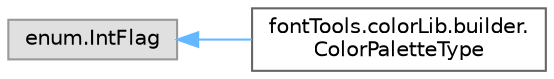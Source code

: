 digraph "Graphical Class Hierarchy"
{
 // LATEX_PDF_SIZE
  bgcolor="transparent";
  edge [fontname=Helvetica,fontsize=10,labelfontname=Helvetica,labelfontsize=10];
  node [fontname=Helvetica,fontsize=10,shape=box,height=0.2,width=0.4];
  rankdir="LR";
  Node0 [id="Node000000",label="enum.IntFlag",height=0.2,width=0.4,color="grey60", fillcolor="#E0E0E0", style="filled",tooltip=" "];
  Node0 -> Node1 [id="edge3413_Node000000_Node000001",dir="back",color="steelblue1",style="solid",tooltip=" "];
  Node1 [id="Node000001",label="fontTools.colorLib.builder.\lColorPaletteType",height=0.2,width=0.4,color="grey40", fillcolor="white", style="filled",URL="$d8/dd7/classfontTools_1_1colorLib_1_1builder_1_1ColorPaletteType.html",tooltip=" "];
}
